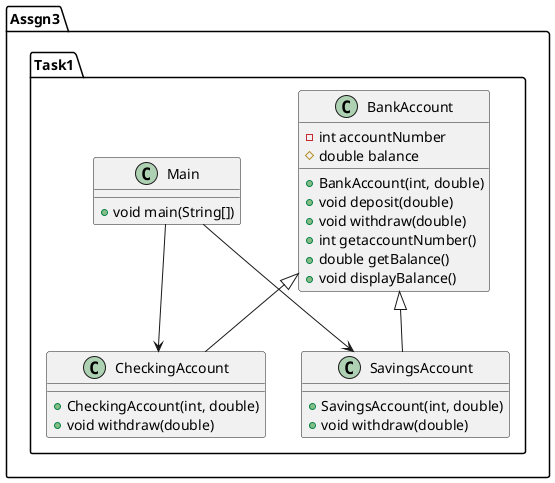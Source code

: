 @startuml

package "Assgn3.Task1" {
    
    class BankAccount {
        - int accountNumber
        # double balance
        + BankAccount(int, double)
        + void deposit(double)
        + void withdraw(double)
        + int getaccountNumber()
        + double getBalance()
        + void displayBalance()
    }

    class CheckingAccount {
        + CheckingAccount(int, double)
        + void withdraw(double)
    }

    class SavingsAccount {
        + SavingsAccount(int, double)
        + void withdraw(double)
    }

    class Main {
        + void main(String[])
    }

    BankAccount <|-- CheckingAccount
    BankAccount <|-- SavingsAccount
    Main --> CheckingAccount
    Main --> SavingsAccount
}

@enduml
